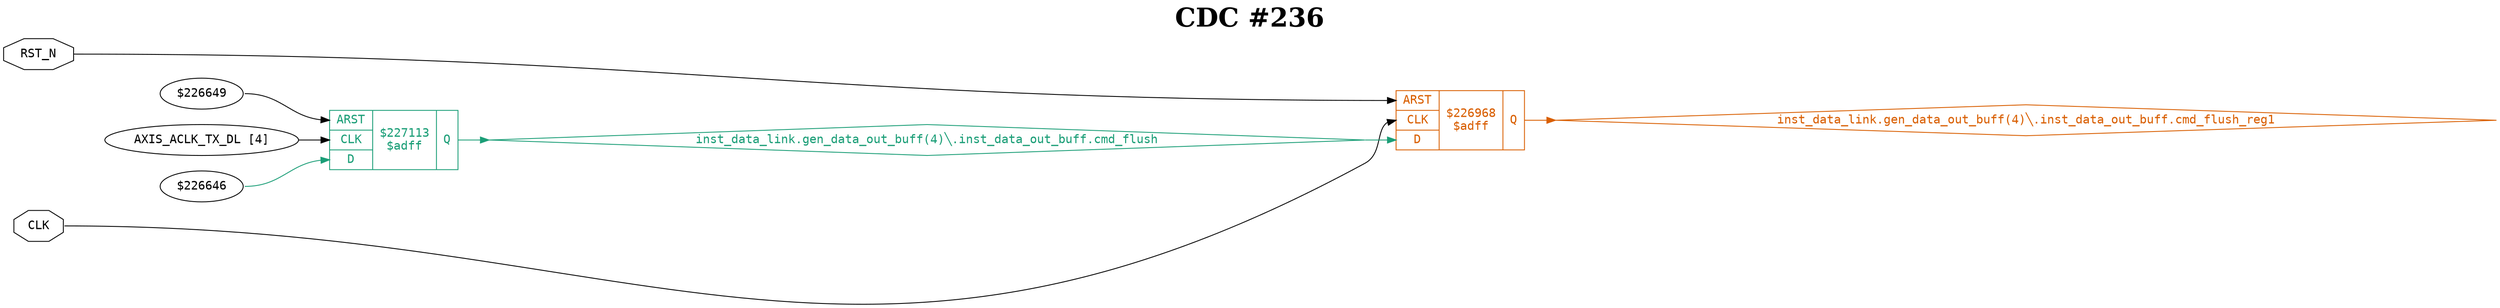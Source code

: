digraph "spacefibre_light_top" {
label=<<b>CDC #236</b>>;
labelloc="t"
fontsize="30"
node ["fontname"="Courier"]
edge ["fontname"="Courier"]
rankdir="LR";
remincross=true;
n1 [ shape=octagon, label="CLK", color="black", fontcolor="black", href="/src/ip_spacefibre_light_top/spacefibre_light_top.vhd#45" ];
n2 [ shape=octagon, label="RST_N", color="black", fontcolor="black", href="/src/ip_spacefibre_light_top/spacefibre_light_top.vhd#44" ];
n3 [ shape=diamond, label="inst_data_link.gen_data_out_buff(4)&#9586;.inst_data_out_buff.cmd_flush", colorscheme="dark28", color="1", fontcolor="1", href="/src/module_data_link/data_out_buf.vhd#140" ];
n4 [ shape=diamond, label="inst_data_link.gen_data_out_buff(4)&#9586;.inst_data_out_buff.cmd_flush_reg1", colorscheme="dark28", color="2", fontcolor="2", href="/src/module_data_link/data_out_buf.vhd#141" ];
{ rank="source"; n1; n2;}
{ rank="sink";}
v0 [ label="$226649" ];
v1 [ label="AXIS_ACLK_TX_DL [4]" ];
v2 [ label="$226646" ];
c8 [ shape=record, label="{{<p5> ARST|<p1> CLK|<p6> D}|$227113\n$adff|{<p7> Q}}", colorscheme="dark28", color="1", fontcolor="1" , href="/src/module_data_link/data_out_buf.vhd#266"  ];
c9 [ shape=record, label="{{<p5> ARST|<p1> CLK|<p6> D}|$226968\n$adff|{<p7> Q}}", colorscheme="dark28", color="2", fontcolor="2" , href="/src/module_data_link/data_out_buf.vhd#252"  ];
n1:e -> c9:p1:w [color="black", fontcolor="black", label=""];
n2:e -> c9:p5:w [color="black", fontcolor="black", label=""];
c8:p7:e -> n3:w [colorscheme="dark28", color="1", fontcolor="1", label=""];
n3:e -> c9:p6:w [colorscheme="dark28", color="1", fontcolor="1", label=""];
c9:p7:e -> n4:w [colorscheme="dark28", color="2", fontcolor="2", label=""];
v0:e -> c8:p5:w [color="black", fontcolor="black", label=""];
v1:e -> c8:p1:w [color="black", fontcolor="black", label=""];
v2:e -> c8:p6:w [colorscheme="dark28", color="1", fontcolor="1", label=""];
}
